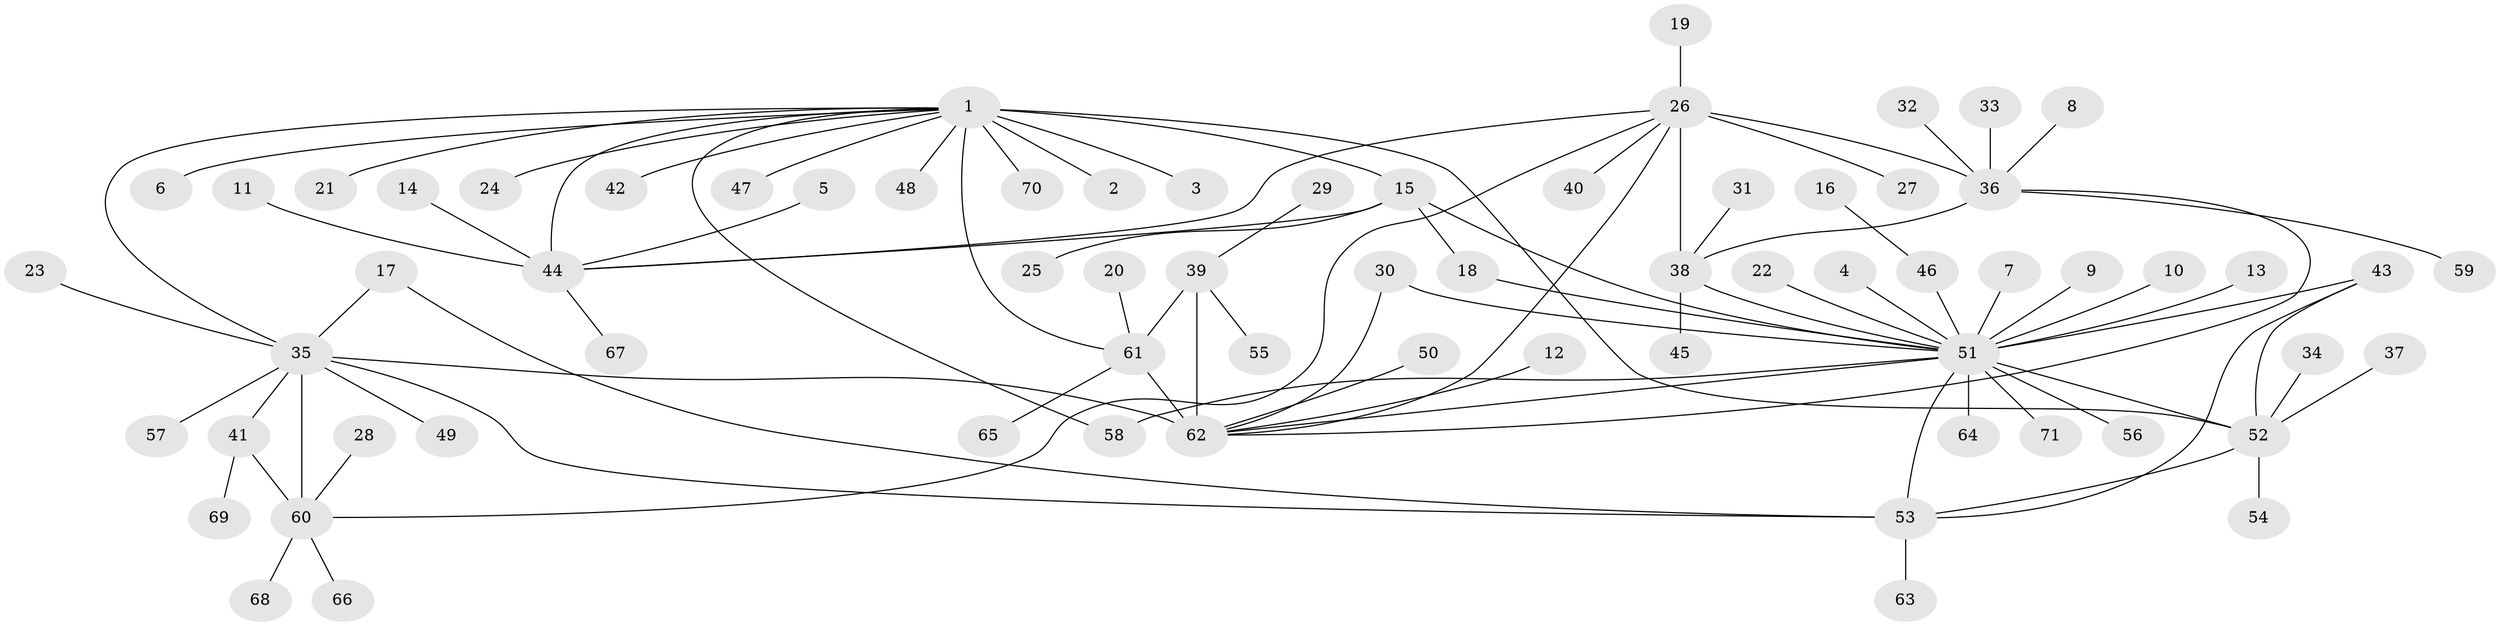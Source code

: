// original degree distribution, {11: 0.028169014084507043, 13: 0.02112676056338028, 8: 0.06338028169014084, 10: 0.014084507042253521, 12: 0.02112676056338028, 7: 0.02112676056338028, 9: 0.056338028169014086, 6: 0.02112676056338028, 2: 0.14084507042253522, 1: 0.5845070422535211, 4: 0.007042253521126761, 3: 0.02112676056338028}
// Generated by graph-tools (version 1.1) at 2025/50/03/09/25 03:50:29]
// undirected, 71 vertices, 89 edges
graph export_dot {
graph [start="1"]
  node [color=gray90,style=filled];
  1;
  2;
  3;
  4;
  5;
  6;
  7;
  8;
  9;
  10;
  11;
  12;
  13;
  14;
  15;
  16;
  17;
  18;
  19;
  20;
  21;
  22;
  23;
  24;
  25;
  26;
  27;
  28;
  29;
  30;
  31;
  32;
  33;
  34;
  35;
  36;
  37;
  38;
  39;
  40;
  41;
  42;
  43;
  44;
  45;
  46;
  47;
  48;
  49;
  50;
  51;
  52;
  53;
  54;
  55;
  56;
  57;
  58;
  59;
  60;
  61;
  62;
  63;
  64;
  65;
  66;
  67;
  68;
  69;
  70;
  71;
  1 -- 2 [weight=1.0];
  1 -- 3 [weight=1.0];
  1 -- 6 [weight=1.0];
  1 -- 15 [weight=8.0];
  1 -- 21 [weight=1.0];
  1 -- 24 [weight=1.0];
  1 -- 35 [weight=1.0];
  1 -- 42 [weight=1.0];
  1 -- 44 [weight=4.0];
  1 -- 47 [weight=1.0];
  1 -- 48 [weight=1.0];
  1 -- 52 [weight=1.0];
  1 -- 58 [weight=1.0];
  1 -- 61 [weight=1.0];
  1 -- 70 [weight=1.0];
  4 -- 51 [weight=1.0];
  5 -- 44 [weight=1.0];
  7 -- 51 [weight=1.0];
  8 -- 36 [weight=1.0];
  9 -- 51 [weight=1.0];
  10 -- 51 [weight=1.0];
  11 -- 44 [weight=1.0];
  12 -- 62 [weight=1.0];
  13 -- 51 [weight=1.0];
  14 -- 44 [weight=1.0];
  15 -- 18 [weight=1.0];
  15 -- 25 [weight=1.0];
  15 -- 44 [weight=2.0];
  15 -- 51 [weight=1.0];
  16 -- 46 [weight=1.0];
  17 -- 35 [weight=1.0];
  17 -- 53 [weight=1.0];
  18 -- 51 [weight=1.0];
  19 -- 26 [weight=1.0];
  20 -- 61 [weight=1.0];
  22 -- 51 [weight=1.0];
  23 -- 35 [weight=1.0];
  26 -- 27 [weight=1.0];
  26 -- 36 [weight=5.0];
  26 -- 38 [weight=5.0];
  26 -- 40 [weight=1.0];
  26 -- 44 [weight=1.0];
  26 -- 60 [weight=1.0];
  26 -- 62 [weight=1.0];
  28 -- 60 [weight=1.0];
  29 -- 39 [weight=1.0];
  30 -- 51 [weight=1.0];
  30 -- 62 [weight=1.0];
  31 -- 38 [weight=1.0];
  32 -- 36 [weight=1.0];
  33 -- 36 [weight=1.0];
  34 -- 52 [weight=1.0];
  35 -- 41 [weight=2.0];
  35 -- 49 [weight=1.0];
  35 -- 53 [weight=1.0];
  35 -- 57 [weight=1.0];
  35 -- 60 [weight=8.0];
  35 -- 62 [weight=1.0];
  36 -- 38 [weight=1.0];
  36 -- 59 [weight=1.0];
  36 -- 62 [weight=1.0];
  37 -- 52 [weight=1.0];
  38 -- 45 [weight=1.0];
  38 -- 51 [weight=2.0];
  39 -- 55 [weight=1.0];
  39 -- 61 [weight=1.0];
  39 -- 62 [weight=5.0];
  41 -- 60 [weight=4.0];
  41 -- 69 [weight=1.0];
  43 -- 51 [weight=4.0];
  43 -- 52 [weight=1.0];
  43 -- 53 [weight=1.0];
  44 -- 67 [weight=1.0];
  46 -- 51 [weight=1.0];
  50 -- 62 [weight=1.0];
  51 -- 52 [weight=4.0];
  51 -- 53 [weight=4.0];
  51 -- 56 [weight=1.0];
  51 -- 58 [weight=1.0];
  51 -- 62 [weight=1.0];
  51 -- 64 [weight=1.0];
  51 -- 71 [weight=1.0];
  52 -- 53 [weight=1.0];
  52 -- 54 [weight=1.0];
  53 -- 63 [weight=1.0];
  60 -- 66 [weight=1.0];
  60 -- 68 [weight=1.0];
  61 -- 62 [weight=5.0];
  61 -- 65 [weight=1.0];
}
